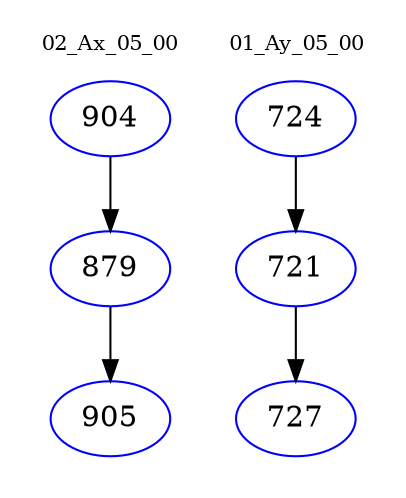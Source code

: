 digraph{
subgraph cluster_0 {
color = white
label = "02_Ax_05_00";
fontsize=10;
T0_904 [label="904", color="blue"]
T0_904 -> T0_879 [color="black"]
T0_879 [label="879", color="blue"]
T0_879 -> T0_905 [color="black"]
T0_905 [label="905", color="blue"]
}
subgraph cluster_1 {
color = white
label = "01_Ay_05_00";
fontsize=10;
T1_724 [label="724", color="blue"]
T1_724 -> T1_721 [color="black"]
T1_721 [label="721", color="blue"]
T1_721 -> T1_727 [color="black"]
T1_727 [label="727", color="blue"]
}
}
